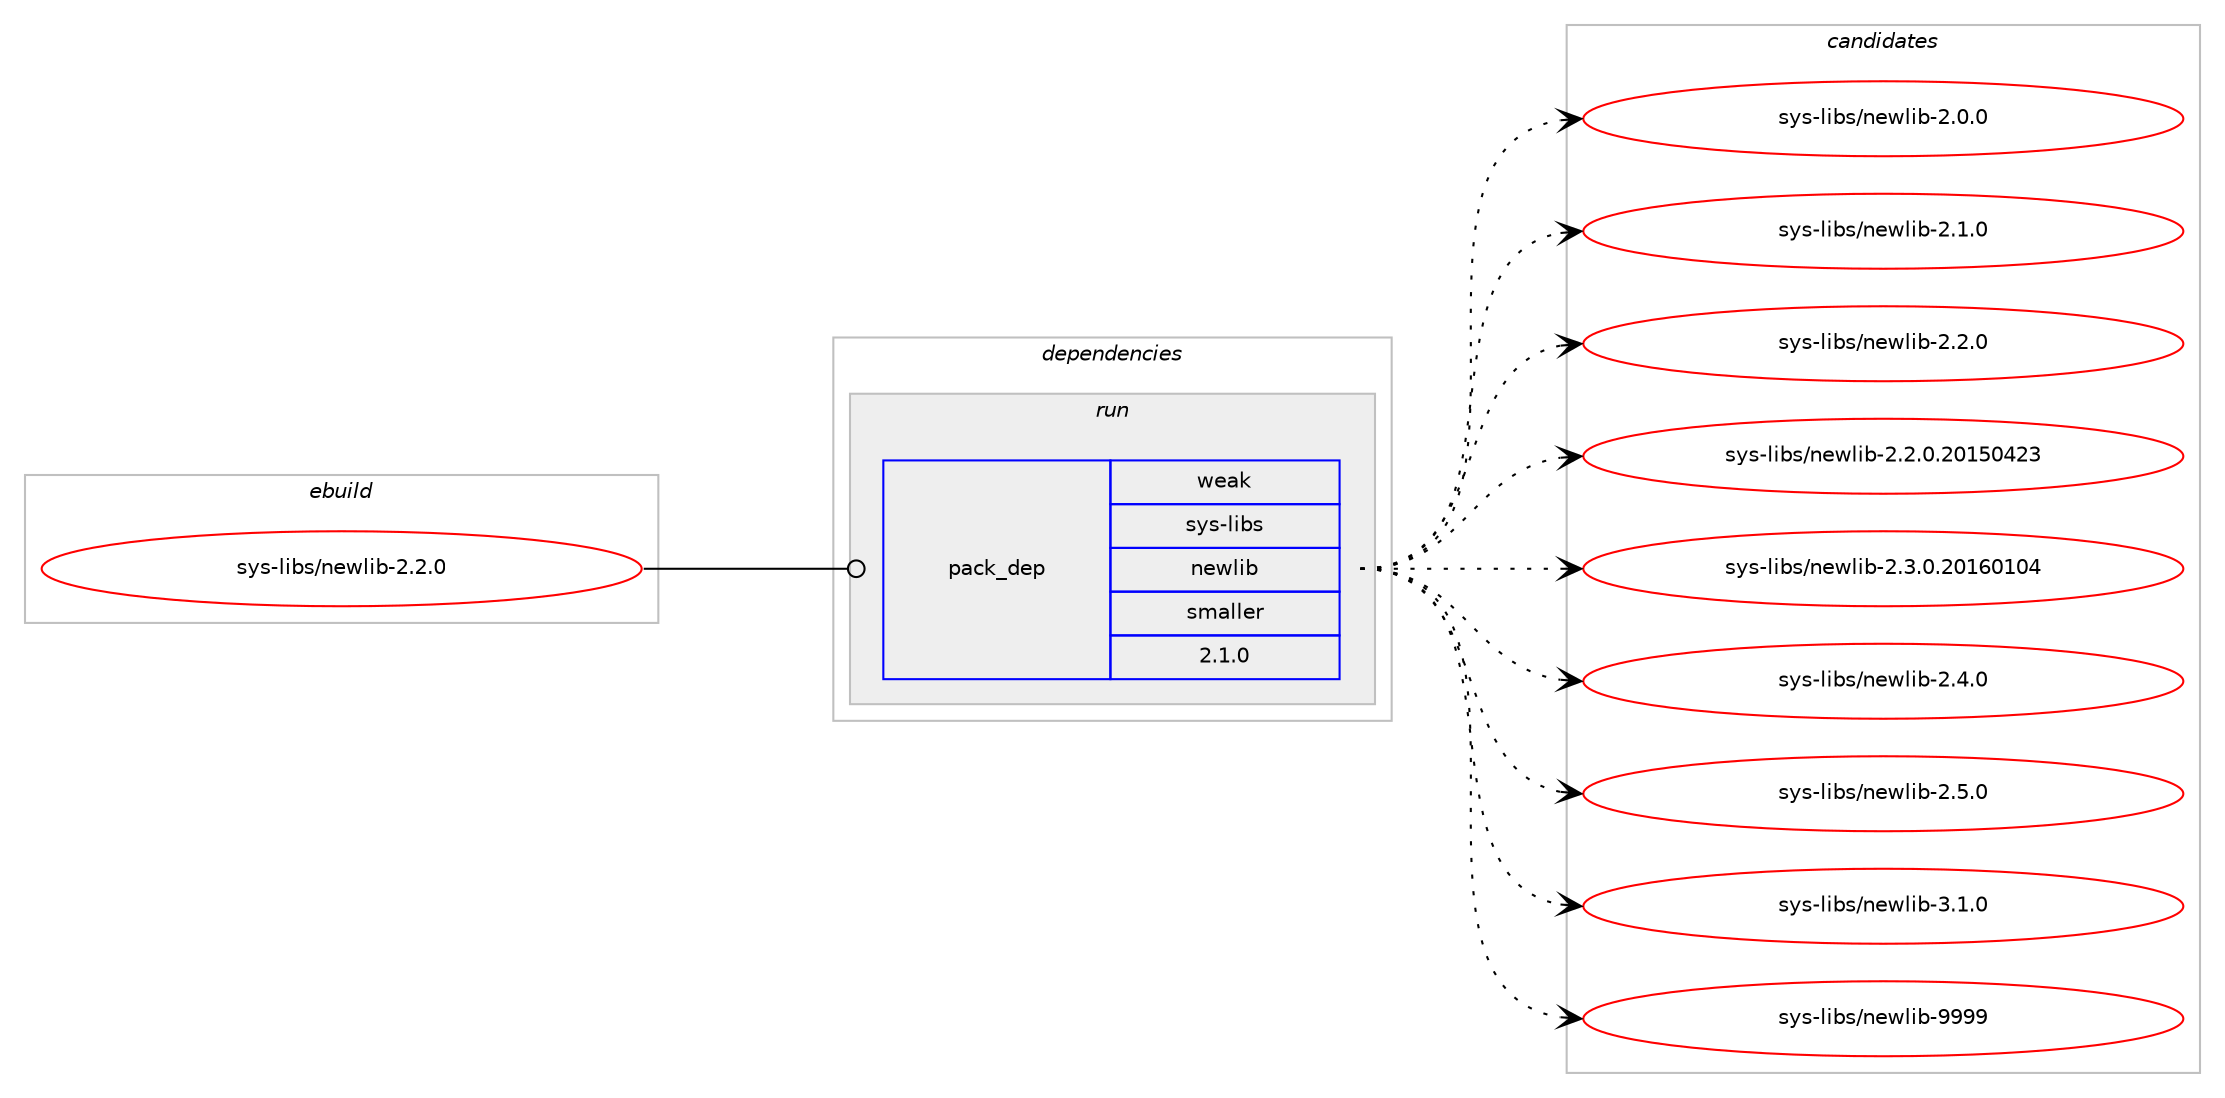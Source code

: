 digraph prolog {

# *************
# Graph options
# *************

newrank=true;
concentrate=true;
compound=true;
graph [rankdir=LR,fontname=Helvetica,fontsize=10,ranksep=1.5];#, ranksep=2.5, nodesep=0.2];
edge  [arrowhead=vee];
node  [fontname=Helvetica,fontsize=10];

# **********
# The ebuild
# **********

subgraph cluster_leftcol {
color=gray;
rank=same;
label=<<i>ebuild</i>>;
id [label="sys-libs/newlib-2.2.0", color=red, width=4, href="../sys-libs/newlib-2.2.0.svg"];
}

# ****************
# The dependencies
# ****************

subgraph cluster_midcol {
color=gray;
label=<<i>dependencies</i>>;
subgraph cluster_compile {
fillcolor="#eeeeee";
style=filled;
label=<<i>compile</i>>;
}
subgraph cluster_compileandrun {
fillcolor="#eeeeee";
style=filled;
label=<<i>compile and run</i>>;
}
subgraph cluster_run {
fillcolor="#eeeeee";
style=filled;
label=<<i>run</i>>;
subgraph pack666772 {
dependency898472 [label=<<TABLE BORDER="0" CELLBORDER="1" CELLSPACING="0" CELLPADDING="4" WIDTH="220"><TR><TD ROWSPAN="6" CELLPADDING="30">pack_dep</TD></TR><TR><TD WIDTH="110">weak</TD></TR><TR><TD>sys-libs</TD></TR><TR><TD>newlib</TD></TR><TR><TD>smaller</TD></TR><TR><TD>2.1.0</TD></TR></TABLE>>, shape=none, color=blue];
}
id:e -> dependency898472:w [weight=20,style="solid",arrowhead="odot"];
}
}

# **************
# The candidates
# **************

subgraph cluster_choices {
rank=same;
color=gray;
label=<<i>candidates</i>>;

subgraph choice666772 {
color=black;
nodesep=1;
choice11512111545108105981154711010111910810598455046484648 [label="sys-libs/newlib-2.0.0", color=red, width=4,href="../sys-libs/newlib-2.0.0.svg"];
choice11512111545108105981154711010111910810598455046494648 [label="sys-libs/newlib-2.1.0", color=red, width=4,href="../sys-libs/newlib-2.1.0.svg"];
choice11512111545108105981154711010111910810598455046504648 [label="sys-libs/newlib-2.2.0", color=red, width=4,href="../sys-libs/newlib-2.2.0.svg"];
choice11512111545108105981154711010111910810598455046504648465048495348525051 [label="sys-libs/newlib-2.2.0.20150423", color=red, width=4,href="../sys-libs/newlib-2.2.0.20150423.svg"];
choice11512111545108105981154711010111910810598455046514648465048495448494852 [label="sys-libs/newlib-2.3.0.20160104", color=red, width=4,href="../sys-libs/newlib-2.3.0.20160104.svg"];
choice11512111545108105981154711010111910810598455046524648 [label="sys-libs/newlib-2.4.0", color=red, width=4,href="../sys-libs/newlib-2.4.0.svg"];
choice11512111545108105981154711010111910810598455046534648 [label="sys-libs/newlib-2.5.0", color=red, width=4,href="../sys-libs/newlib-2.5.0.svg"];
choice11512111545108105981154711010111910810598455146494648 [label="sys-libs/newlib-3.1.0", color=red, width=4,href="../sys-libs/newlib-3.1.0.svg"];
choice115121115451081059811547110101119108105984557575757 [label="sys-libs/newlib-9999", color=red, width=4,href="../sys-libs/newlib-9999.svg"];
dependency898472:e -> choice11512111545108105981154711010111910810598455046484648:w [style=dotted,weight="100"];
dependency898472:e -> choice11512111545108105981154711010111910810598455046494648:w [style=dotted,weight="100"];
dependency898472:e -> choice11512111545108105981154711010111910810598455046504648:w [style=dotted,weight="100"];
dependency898472:e -> choice11512111545108105981154711010111910810598455046504648465048495348525051:w [style=dotted,weight="100"];
dependency898472:e -> choice11512111545108105981154711010111910810598455046514648465048495448494852:w [style=dotted,weight="100"];
dependency898472:e -> choice11512111545108105981154711010111910810598455046524648:w [style=dotted,weight="100"];
dependency898472:e -> choice11512111545108105981154711010111910810598455046534648:w [style=dotted,weight="100"];
dependency898472:e -> choice11512111545108105981154711010111910810598455146494648:w [style=dotted,weight="100"];
dependency898472:e -> choice115121115451081059811547110101119108105984557575757:w [style=dotted,weight="100"];
}
}

}
